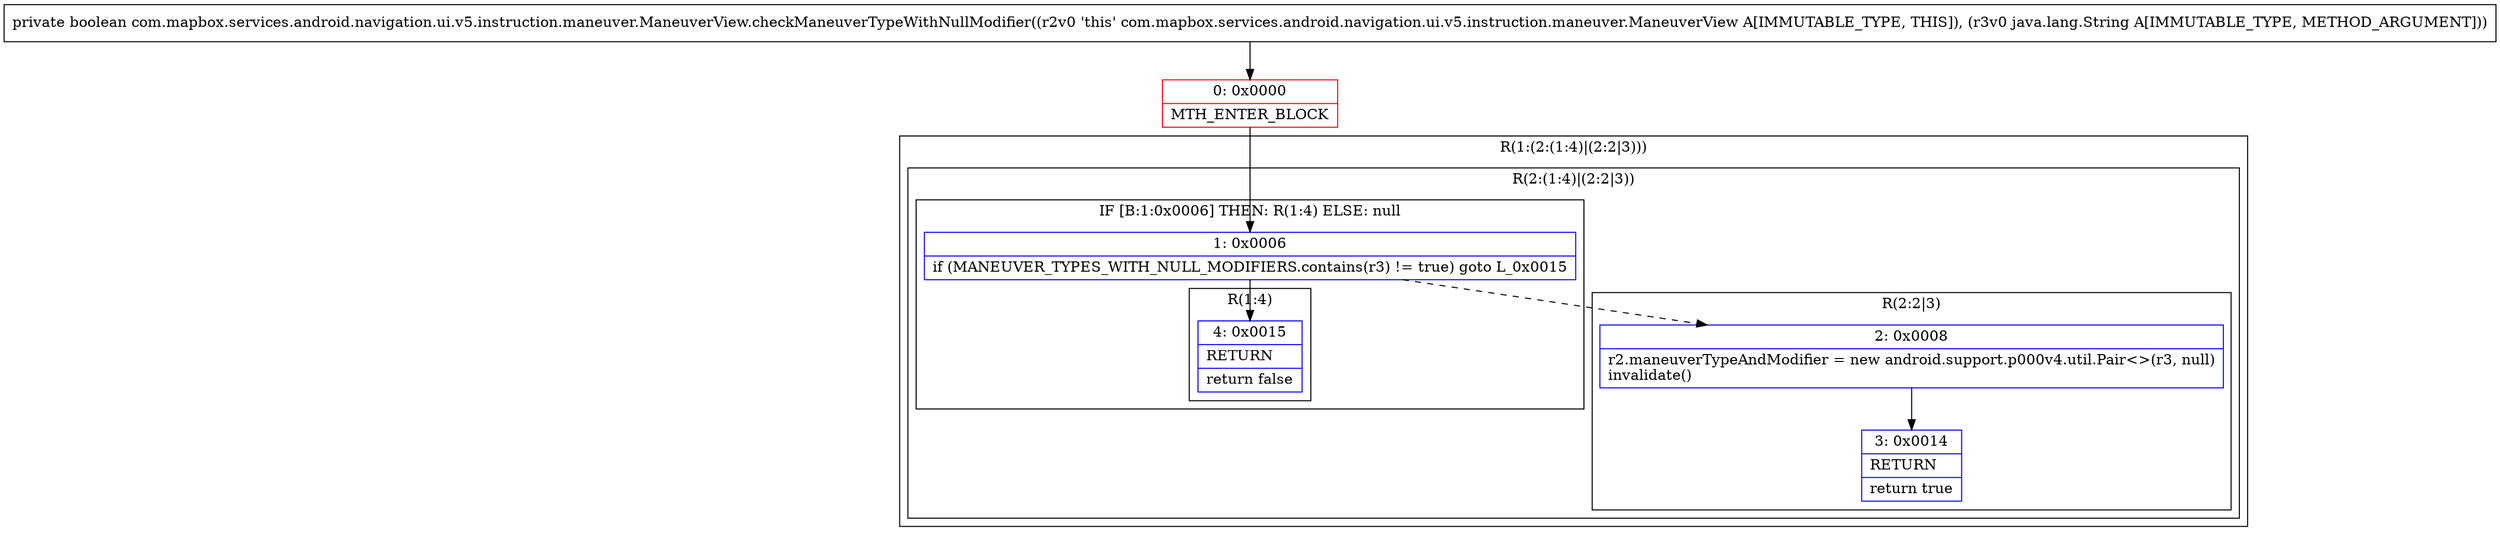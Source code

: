 digraph "CFG forcom.mapbox.services.android.navigation.ui.v5.instruction.maneuver.ManeuverView.checkManeuverTypeWithNullModifier(Ljava\/lang\/String;)Z" {
subgraph cluster_Region_1892878188 {
label = "R(1:(2:(1:4)|(2:2|3)))";
node [shape=record,color=blue];
subgraph cluster_Region_40867070 {
label = "R(2:(1:4)|(2:2|3))";
node [shape=record,color=blue];
subgraph cluster_IfRegion_984617304 {
label = "IF [B:1:0x0006] THEN: R(1:4) ELSE: null";
node [shape=record,color=blue];
Node_1 [shape=record,label="{1\:\ 0x0006|if (MANEUVER_TYPES_WITH_NULL_MODIFIERS.contains(r3) != true) goto L_0x0015\l}"];
subgraph cluster_Region_36711371 {
label = "R(1:4)";
node [shape=record,color=blue];
Node_4 [shape=record,label="{4\:\ 0x0015|RETURN\l|return false\l}"];
}
}
subgraph cluster_Region_1781576838 {
label = "R(2:2|3)";
node [shape=record,color=blue];
Node_2 [shape=record,label="{2\:\ 0x0008|r2.maneuverTypeAndModifier = new android.support.p000v4.util.Pair\<\>(r3, null)\linvalidate()\l}"];
Node_3 [shape=record,label="{3\:\ 0x0014|RETURN\l|return true\l}"];
}
}
}
Node_0 [shape=record,color=red,label="{0\:\ 0x0000|MTH_ENTER_BLOCK\l}"];
MethodNode[shape=record,label="{private boolean com.mapbox.services.android.navigation.ui.v5.instruction.maneuver.ManeuverView.checkManeuverTypeWithNullModifier((r2v0 'this' com.mapbox.services.android.navigation.ui.v5.instruction.maneuver.ManeuverView A[IMMUTABLE_TYPE, THIS]), (r3v0 java.lang.String A[IMMUTABLE_TYPE, METHOD_ARGUMENT])) }"];
MethodNode -> Node_0;
Node_1 -> Node_2[style=dashed];
Node_1 -> Node_4;
Node_2 -> Node_3;
Node_0 -> Node_1;
}

